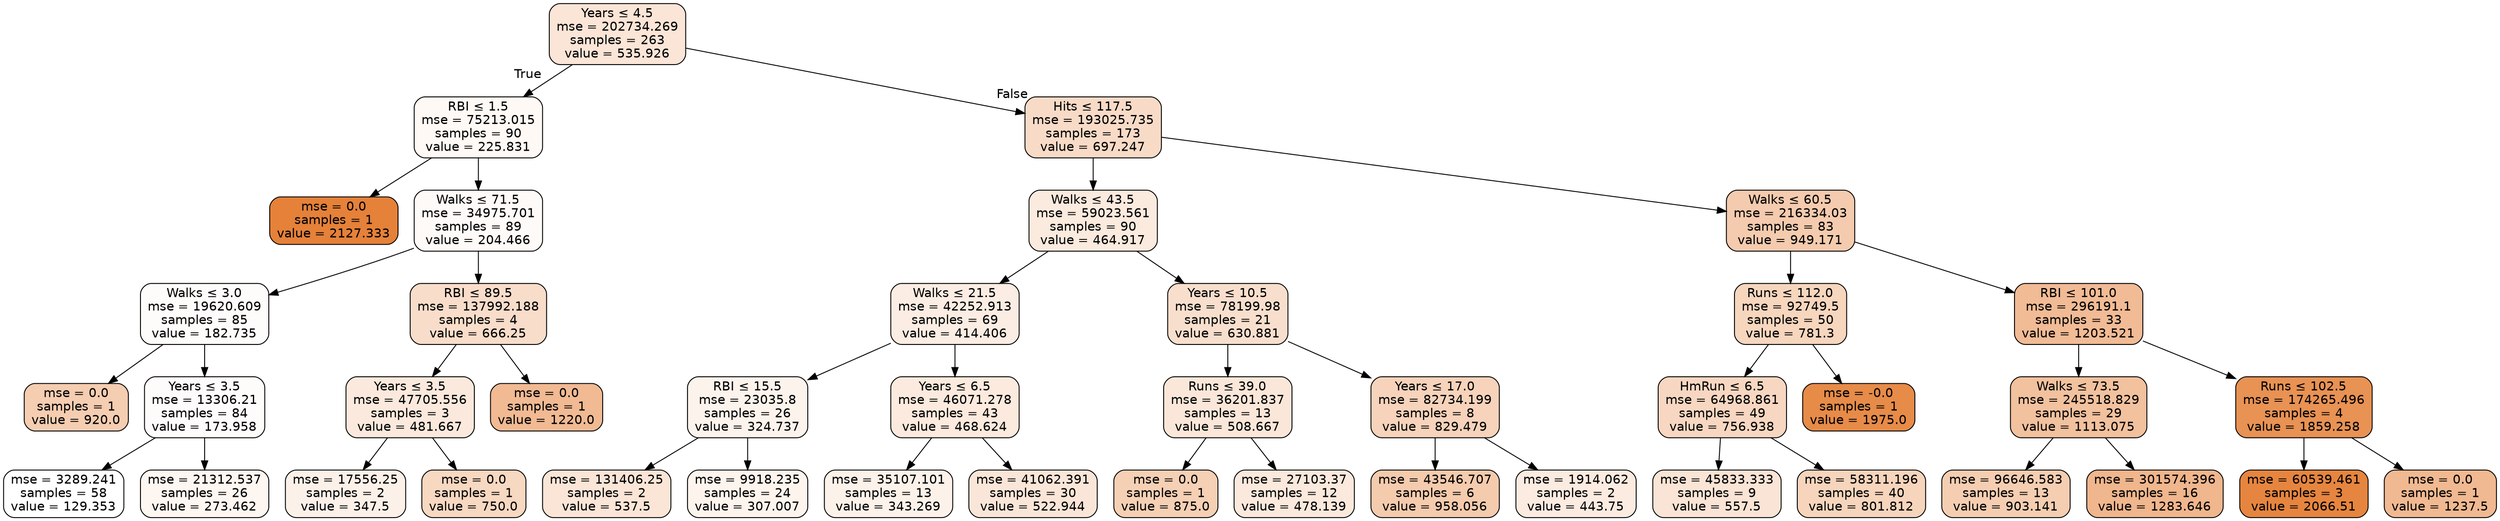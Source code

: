 digraph Tree {
node [shape=box, style="filled, rounded", color="black", fontname=helvetica] ;
edge [fontname=helvetica] ;
0 [label=<Years &le; 4.5<br/>mse = 202734.269<br/>samples = 263<br/>value = 535.926>, fillcolor="#fae5d7"] ;
1 [label=<RBI &le; 1.5<br/>mse = 75213.015<br/>samples = 90<br/>value = 225.831>, fillcolor="#fef9f5"] ;
0 -> 1 [labeldistance=2.5, labelangle=45, headlabel="True"] ;
2 [label=<mse = 0.0<br/>samples = 1<br/>value = 2127.333>, fillcolor="#e58139"] ;
1 -> 2 ;
3 [label=<Walks &le; 71.5<br/>mse = 34975.701<br/>samples = 89<br/>value = 204.466>, fillcolor="#fefaf8"] ;
1 -> 3 ;
4 [label=<Walks &le; 3.0<br/>mse = 19620.609<br/>samples = 85<br/>value = 182.735>, fillcolor="#fefcfa"] ;
3 -> 4 ;
5 [label=<mse = 0.0<br/>samples = 1<br/>value = 920.0>, fillcolor="#f5cdb1"] ;
4 -> 5 ;
6 [label=<Years &le; 3.5<br/>mse = 13306.21<br/>samples = 84<br/>value = 173.958>, fillcolor="#fefcfb"] ;
4 -> 6 ;
7 [label=<mse = 3289.241<br/>samples = 58<br/>value = 129.353>, fillcolor="#ffffff"] ;
6 -> 7 ;
8 [label=<mse = 21312.537<br/>samples = 26<br/>value = 273.462>, fillcolor="#fdf6f1"] ;
6 -> 8 ;
9 [label=<RBI &le; 89.5<br/>mse = 137992.188<br/>samples = 4<br/>value = 666.25>, fillcolor="#f8ddca"] ;
3 -> 9 ;
10 [label=<Years &le; 3.5<br/>mse = 47705.556<br/>samples = 3<br/>value = 481.667>, fillcolor="#fae9dc"] ;
9 -> 10 ;
11 [label=<mse = 17556.25<br/>samples = 2<br/>value = 347.5>, fillcolor="#fcf1e9"] ;
10 -> 11 ;
12 [label=<mse = 0.0<br/>samples = 1<br/>value = 750.0>, fillcolor="#f7d8c1"] ;
10 -> 12 ;
13 [label=<mse = 0.0<br/>samples = 1<br/>value = 1220.0>, fillcolor="#f1ba93"] ;
9 -> 13 ;
14 [label=<Hits &le; 117.5<br/>mse = 193025.735<br/>samples = 173<br/>value = 697.247>, fillcolor="#f8dbc7"] ;
0 -> 14 [labeldistance=2.5, labelangle=-45, headlabel="False"] ;
15 [label=<Walks &le; 43.5<br/>mse = 59023.561<br/>samples = 90<br/>value = 464.917>, fillcolor="#fbeade"] ;
14 -> 15 ;
16 [label=<Walks &le; 21.5<br/>mse = 42252.913<br/>samples = 69<br/>value = 414.406>, fillcolor="#fbede3"] ;
15 -> 16 ;
17 [label=<RBI &le; 15.5<br/>mse = 23035.8<br/>samples = 26<br/>value = 324.737>, fillcolor="#fcf3ec"] ;
16 -> 17 ;
18 [label=<mse = 131406.25<br/>samples = 2<br/>value = 537.5>, fillcolor="#fae5d7"] ;
17 -> 18 ;
19 [label=<mse = 9918.235<br/>samples = 24<br/>value = 307.007>, fillcolor="#fdf4ed"] ;
17 -> 19 ;
20 [label=<Years &le; 6.5<br/>mse = 46071.278<br/>samples = 43<br/>value = 468.624>, fillcolor="#fbeadd"] ;
16 -> 20 ;
21 [label=<mse = 35107.101<br/>samples = 13<br/>value = 343.269>, fillcolor="#fcf2ea"] ;
20 -> 21 ;
22 [label=<mse = 41062.391<br/>samples = 30<br/>value = 522.944>, fillcolor="#fae6d8"] ;
20 -> 22 ;
23 [label=<Years &le; 10.5<br/>mse = 78199.98<br/>samples = 21<br/>value = 630.881>, fillcolor="#f8dfcd"] ;
15 -> 23 ;
24 [label=<Runs &le; 39.0<br/>mse = 36201.837<br/>samples = 13<br/>value = 508.667>, fillcolor="#fae7d9"] ;
23 -> 24 ;
25 [label=<mse = 0.0<br/>samples = 1<br/>value = 875.0>, fillcolor="#f5d0b5"] ;
24 -> 25 ;
26 [label=<mse = 27103.37<br/>samples = 12<br/>value = 478.139>, fillcolor="#fae9dc"] ;
24 -> 26 ;
27 [label=<Years &le; 17.0<br/>mse = 82734.199<br/>samples = 8<br/>value = 829.479>, fillcolor="#f6d3ba"] ;
23 -> 27 ;
28 [label=<mse = 43546.707<br/>samples = 6<br/>value = 958.056>, fillcolor="#f4cbad"] ;
27 -> 28 ;
29 [label=<mse = 1914.062<br/>samples = 2<br/>value = 443.75>, fillcolor="#fbebe0"] ;
27 -> 29 ;
30 [label=<Walks &le; 60.5<br/>mse = 216334.03<br/>samples = 83<br/>value = 949.171>, fillcolor="#f4cbae"] ;
14 -> 30 ;
31 [label=<Runs &le; 112.0<br/>mse = 92749.5<br/>samples = 50<br/>value = 781.3>, fillcolor="#f7d6be"] ;
30 -> 31 ;
32 [label=<HmRun &le; 6.5<br/>mse = 64968.861<br/>samples = 49<br/>value = 756.938>, fillcolor="#f7d7c1"] ;
31 -> 32 ;
33 [label=<mse = 45833.333<br/>samples = 9<br/>value = 557.5>, fillcolor="#f9e4d5"] ;
32 -> 33 ;
34 [label=<mse = 58311.196<br/>samples = 40<br/>value = 801.812>, fillcolor="#f6d5bc"] ;
32 -> 34 ;
35 [label=<mse = -0.0<br/>samples = 1<br/>value = 1975.0>, fillcolor="#e78b48"] ;
31 -> 35 ;
36 [label=<RBI &le; 101.0<br/>mse = 296191.1<br/>samples = 33<br/>value = 1203.521>, fillcolor="#f1bb95"] ;
30 -> 36 ;
37 [label=<Walks &le; 73.5<br/>mse = 245518.829<br/>samples = 29<br/>value = 1113.075>, fillcolor="#f2c19e"] ;
36 -> 37 ;
38 [label=<mse = 96646.583<br/>samples = 13<br/>value = 903.141>, fillcolor="#f5ceb2"] ;
37 -> 38 ;
39 [label=<mse = 301574.396<br/>samples = 16<br/>value = 1283.646>, fillcolor="#f0b68d"] ;
37 -> 39 ;
40 [label=<Runs &le; 102.5<br/>mse = 174265.496<br/>samples = 4<br/>value = 1859.258>, fillcolor="#e89254"] ;
36 -> 40 ;
41 [label=<mse = 60539.461<br/>samples = 3<br/>value = 2066.51>, fillcolor="#e6853f"] ;
40 -> 41 ;
42 [label=<mse = 0.0<br/>samples = 1<br/>value = 1237.5>, fillcolor="#f1b991"] ;
40 -> 42 ;
}